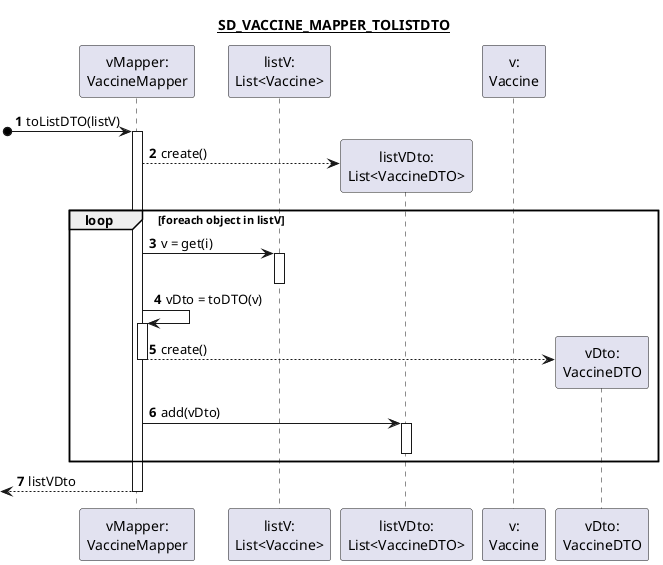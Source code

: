 @startuml
autonumber

title
<u>SD_VACCINE_MAPPER_TOLISTDTO</u>
end title

participant "vMapper:\nVaccineMapper" as VM
participant ":\nVaccineMapper" as VM
participant "listV:\nList<Vaccine>" as LV
participant "listVDto:\nList<VaccineDTO>" as LVD
participant "v:\nVaccine" as V
participant "vDto:\nVaccineDTO" as VD

[o-> VM : toListDTO(listV)
activate VM
VM --> LVD** : create()

loop foreach object in listV

VM -> LV : v = get(i)
activate LV
deactivate LV

VM -> VM : vDto = toDTO(v)
activate VM
VM --> VD** : create()

deactivate VM

VM -> LVD : add(vDto)
activate LVD
deactivate LVD

end loop

<-- VM : listVDto
deactivate VM
@enduml
